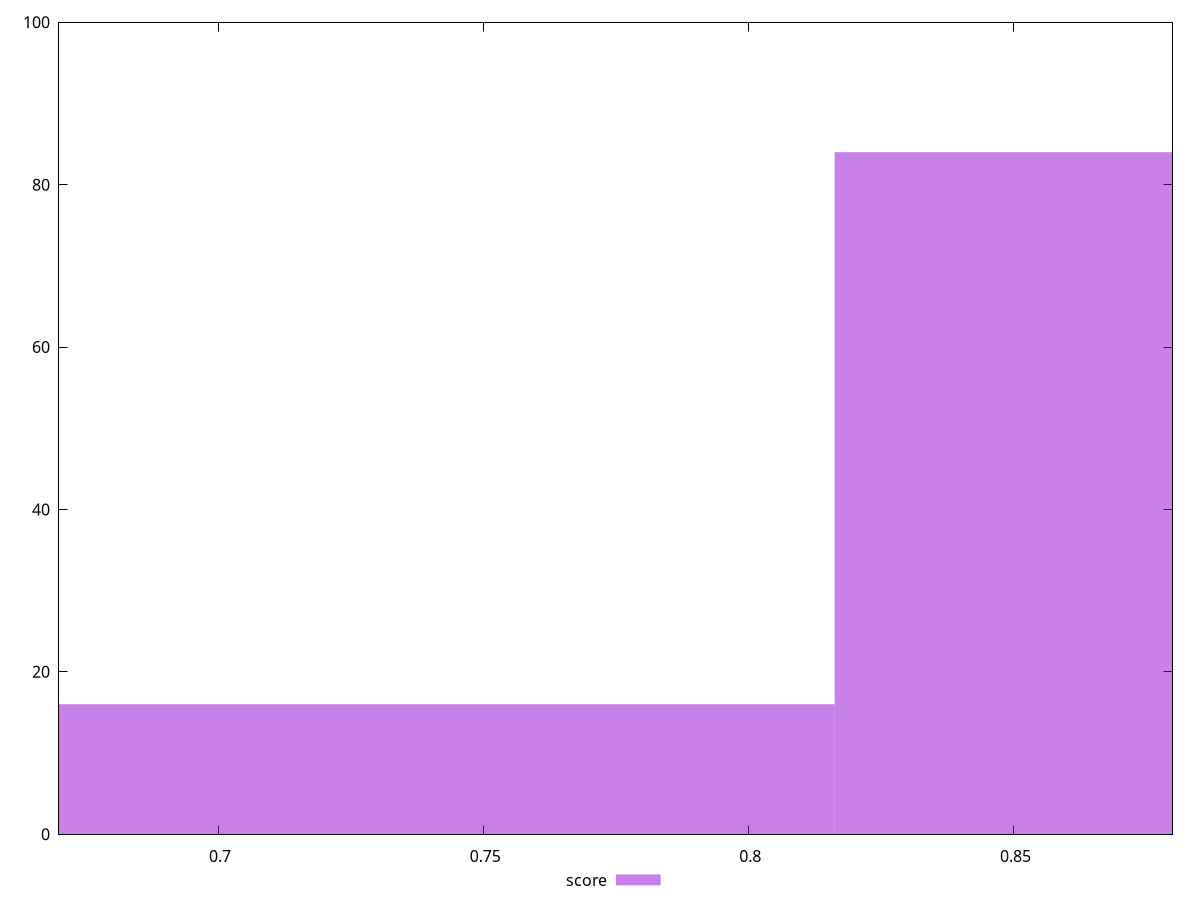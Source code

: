 reset

$score <<EOF
0.8904930334898394 84
0.7420775279081995 16
EOF

set key outside below
set boxwidth 0.1484155055816399
set xrange [0.67:0.88]
set yrange [0:100]
set trange [0:100]
set style fill transparent solid 0.5 noborder
set terminal svg size 640, 490 enhanced background rgb 'white'
set output "report/report_00029_2021-02-24T13-36-40.390Z/first-contentful-paint/samples/astro/score/histogram.svg"

plot $score title "score" with boxes

reset
